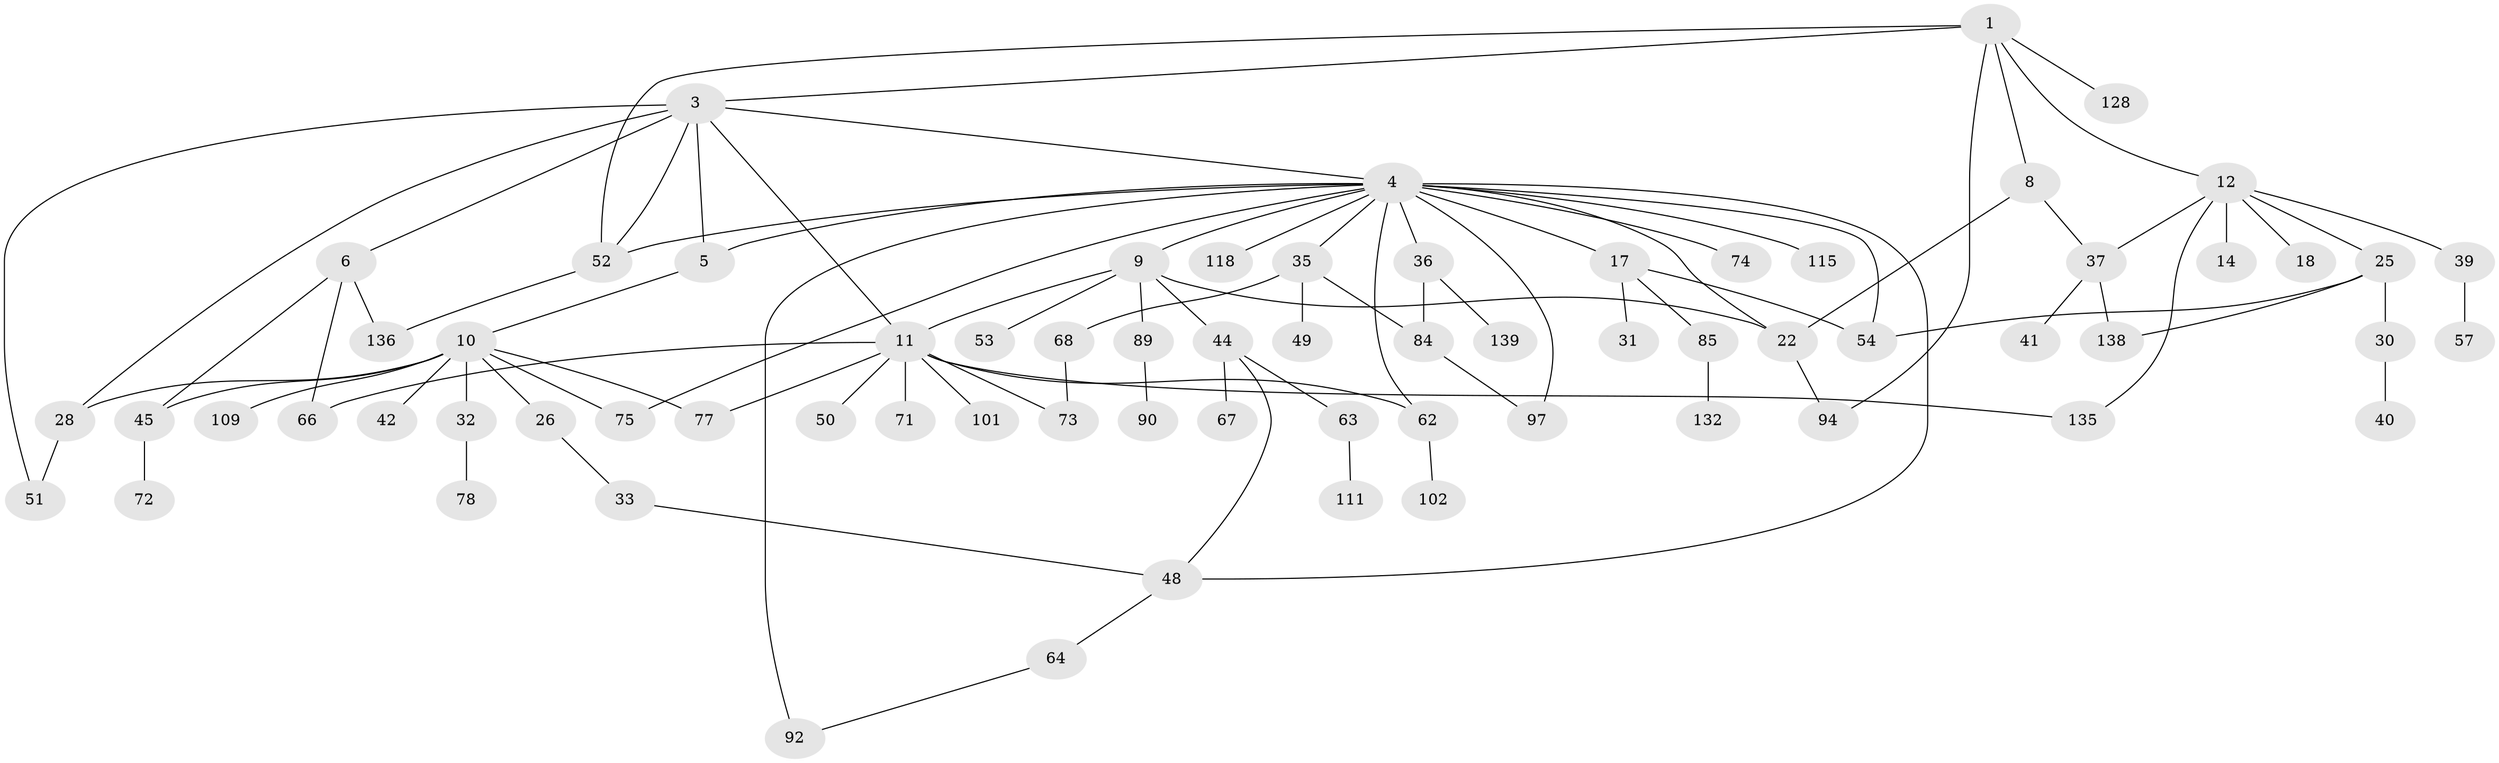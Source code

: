 // original degree distribution, {4: 0.07142857142857142, 7: 0.007142857142857143, 8: 0.007142857142857143, 3: 0.2, 6: 0.04285714285714286, 9: 0.007142857142857143, 1: 0.35714285714285715, 5: 0.02857142857142857, 2: 0.2785714285714286}
// Generated by graph-tools (version 1.1) at 2025/17/03/04/25 18:17:11]
// undirected, 70 vertices, 95 edges
graph export_dot {
graph [start="1"]
  node [color=gray90,style=filled];
  1 [super="+2"];
  3 [super="+107+81+7"];
  4 [super="+47+16+13"];
  5;
  6 [super="+46"];
  8 [super="+87"];
  9 [super="+96+27"];
  10 [super="+43"];
  11 [super="+91+29+15+56+131+65"];
  12 [super="+19+20"];
  14;
  17 [super="+76"];
  18;
  22 [super="+95+61+23"];
  25 [super="+105+55+34"];
  26 [super="+80"];
  28 [super="+38"];
  30;
  31;
  32 [super="+125"];
  33;
  35 [super="+60+70"];
  36 [super="+98+112"];
  37;
  39 [super="+69+116"];
  40;
  41;
  42;
  44;
  45;
  48 [super="+123"];
  49;
  50;
  51;
  52 [super="+110+86"];
  53;
  54 [super="+83"];
  57;
  62 [super="+100"];
  63;
  64 [super="+103"];
  66;
  67;
  68 [super="+104"];
  71;
  72;
  73;
  74 [super="+82+114"];
  75;
  77 [super="+79"];
  78;
  84 [super="+106"];
  85 [super="+88"];
  89;
  90 [super="+113"];
  92;
  94;
  97 [super="+126"];
  101;
  102 [super="+134"];
  109 [super="+129"];
  111;
  115;
  118;
  128;
  132;
  135 [super="+140"];
  136;
  138;
  139;
  1 -- 128;
  1 -- 52;
  1 -- 94;
  1 -- 8;
  1 -- 3;
  1 -- 12;
  3 -- 4;
  3 -- 5;
  3 -- 6;
  3 -- 51;
  3 -- 52;
  3 -- 11;
  3 -- 28;
  4 -- 9;
  4 -- 74;
  4 -- 115;
  4 -- 97;
  4 -- 5;
  4 -- 52;
  4 -- 54;
  4 -- 118;
  4 -- 92;
  4 -- 62;
  4 -- 22 [weight=2];
  4 -- 48;
  4 -- 17;
  4 -- 35;
  4 -- 36;
  4 -- 75;
  5 -- 10;
  6 -- 45;
  6 -- 136;
  6 -- 66;
  8 -- 37;
  8 -- 22;
  9 -- 44;
  9 -- 89;
  9 -- 11;
  9 -- 53;
  9 -- 22;
  10 -- 26;
  10 -- 32;
  10 -- 42;
  10 -- 109;
  10 -- 77;
  10 -- 75;
  10 -- 45;
  10 -- 28;
  11 -- 50;
  11 -- 71;
  11 -- 62;
  11 -- 73;
  11 -- 66;
  11 -- 77;
  11 -- 101;
  11 -- 135;
  12 -- 14;
  12 -- 18;
  12 -- 135;
  12 -- 25;
  12 -- 37;
  12 -- 39;
  17 -- 31;
  17 -- 85;
  17 -- 54;
  22 -- 94;
  25 -- 30;
  25 -- 138;
  25 -- 54;
  26 -- 33;
  28 -- 51;
  30 -- 40;
  32 -- 78;
  33 -- 48;
  35 -- 49;
  35 -- 68;
  35 -- 84;
  36 -- 84;
  36 -- 139;
  37 -- 41;
  37 -- 138;
  39 -- 57;
  44 -- 48;
  44 -- 63;
  44 -- 67;
  45 -- 72;
  48 -- 64;
  52 -- 136;
  62 -- 102;
  63 -- 111;
  64 -- 92;
  68 -- 73;
  84 -- 97;
  85 -- 132;
  89 -- 90;
}
